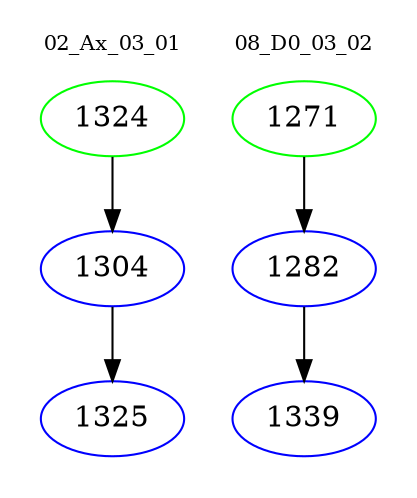 digraph{
subgraph cluster_0 {
color = white
label = "02_Ax_03_01";
fontsize=10;
T0_1324 [label="1324", color="green"]
T0_1324 -> T0_1304 [color="black"]
T0_1304 [label="1304", color="blue"]
T0_1304 -> T0_1325 [color="black"]
T0_1325 [label="1325", color="blue"]
}
subgraph cluster_1 {
color = white
label = "08_D0_03_02";
fontsize=10;
T1_1271 [label="1271", color="green"]
T1_1271 -> T1_1282 [color="black"]
T1_1282 [label="1282", color="blue"]
T1_1282 -> T1_1339 [color="black"]
T1_1339 [label="1339", color="blue"]
}
}

